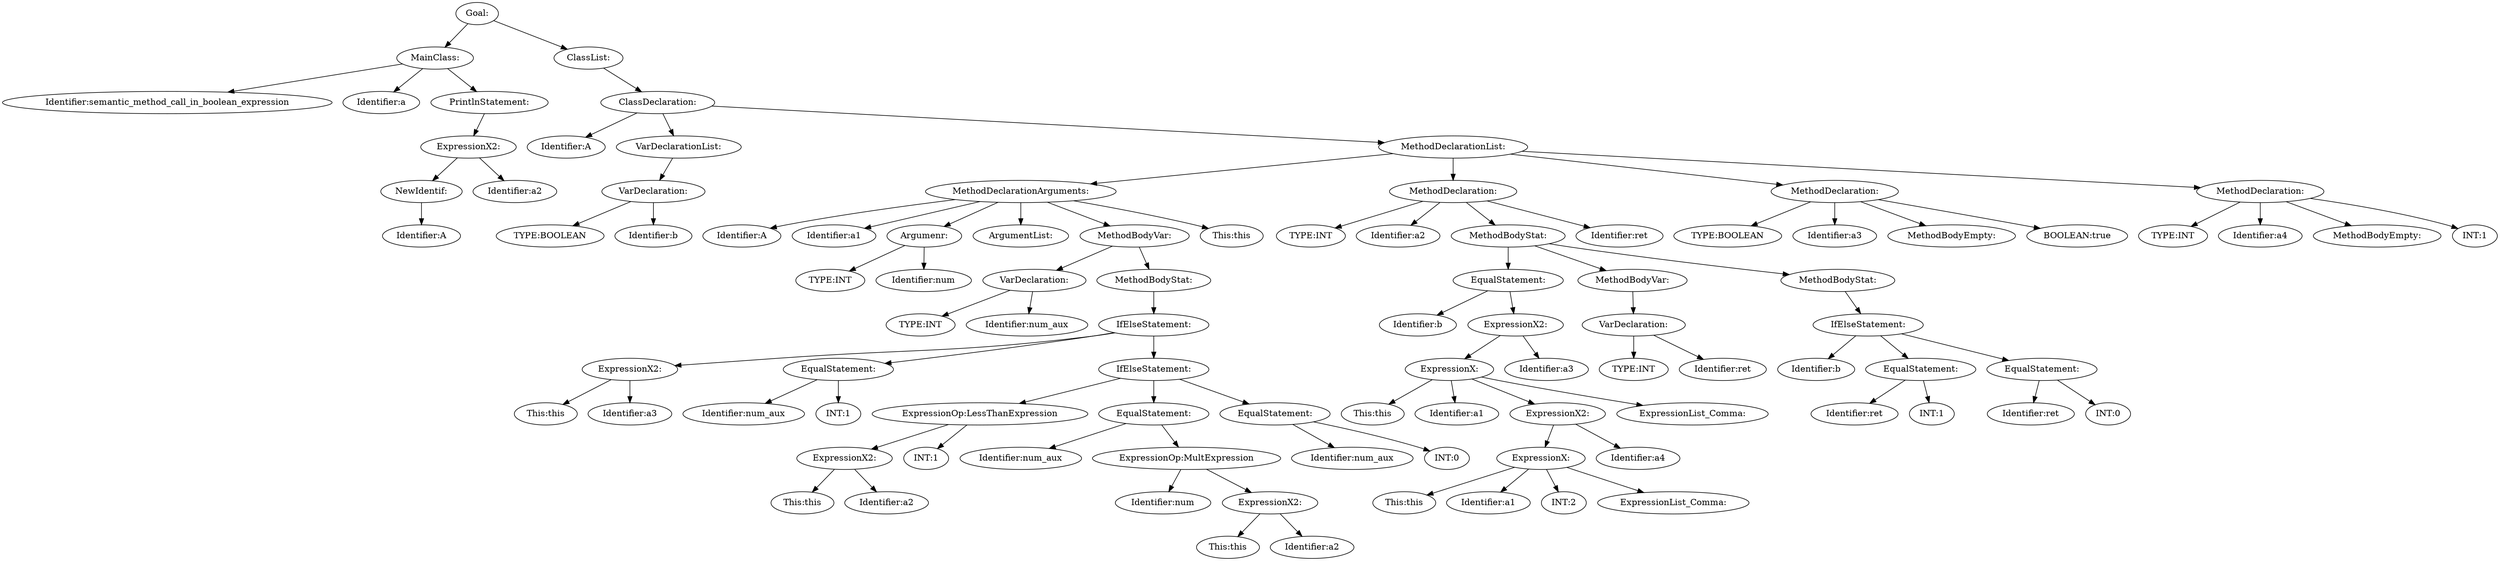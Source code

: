 digraph {
n0 [label="Goal:"];
n1 [label="MainClass:"];
n2 [label="Identifier:semantic_method_call_in_boolean_expression"];
n1 -> n2
n3 [label="Identifier:a"];
n1 -> n3
n4 [label="PrintlnStatement:"];
n5 [label="ExpressionX2:"];
n6 [label="NewIdentif:"];
n7 [label="Identifier:A"];
n6 -> n7
n5 -> n6
n8 [label="Identifier:a2"];
n5 -> n8
n4 -> n5
n1 -> n4
n0 -> n1
n9 [label="ClassList:"];
n10 [label="ClassDeclaration:"];
n11 [label="Identifier:A"];
n10 -> n11
n12 [label="VarDeclarationList:"];
n13 [label="VarDeclaration:"];
n14 [label="TYPE:BOOLEAN"];
n13 -> n14
n15 [label="Identifier:b"];
n13 -> n15
n12 -> n13
n10 -> n12
n16 [label="MethodDeclarationList:"];
n17 [label="MethodDeclarationArguments:"];
n18 [label="Identifier:A"];
n17 -> n18
n19 [label="Identifier:a1"];
n17 -> n19
n20 [label="Argumenr:"];
n21 [label="TYPE:INT"];
n20 -> n21
n22 [label="Identifier:num"];
n20 -> n22
n17 -> n20
n23 [label="ArgumentList:"];
n17 -> n23
n24 [label="MethodBodyVar:"];
n25 [label="VarDeclaration:"];
n26 [label="TYPE:INT"];
n25 -> n26
n27 [label="Identifier:num_aux"];
n25 -> n27
n24 -> n25
n28 [label="MethodBodyStat:"];
n29 [label="IfElseStatement:"];
n30 [label="ExpressionX2:"];
n31 [label="This:this"];
n30 -> n31
n32 [label="Identifier:a3"];
n30 -> n32
n29 -> n30
n33 [label="EqualStatement:"];
n34 [label="Identifier:num_aux"];
n33 -> n34
n35 [label="INT:1"];
n33 -> n35
n29 -> n33
n36 [label="IfElseStatement:"];
n37 [label="ExpressionOp:LessThanExpression"];
n38 [label="ExpressionX2:"];
n39 [label="This:this"];
n38 -> n39
n40 [label="Identifier:a2"];
n38 -> n40
n37 -> n38
n41 [label="INT:1"];
n37 -> n41
n36 -> n37
n42 [label="EqualStatement:"];
n43 [label="Identifier:num_aux"];
n42 -> n43
n44 [label="ExpressionOp:MultExpression"];
n45 [label="Identifier:num"];
n44 -> n45
n46 [label="ExpressionX2:"];
n47 [label="This:this"];
n46 -> n47
n48 [label="Identifier:a2"];
n46 -> n48
n44 -> n46
n42 -> n44
n36 -> n42
n49 [label="EqualStatement:"];
n50 [label="Identifier:num_aux"];
n49 -> n50
n51 [label="INT:0"];
n49 -> n51
n36 -> n49
n29 -> n36
n28 -> n29
n24 -> n28
n17 -> n24
n52 [label="This:this"];
n17 -> n52
n16 -> n17
n53 [label="MethodDeclaration:"];
n54 [label="TYPE:INT"];
n53 -> n54
n55 [label="Identifier:a2"];
n53 -> n55
n56 [label="MethodBodyStat:"];
n57 [label="EqualStatement:"];
n58 [label="Identifier:b"];
n57 -> n58
n59 [label="ExpressionX2:"];
n60 [label="ExpressionX:"];
n61 [label="This:this"];
n60 -> n61
n62 [label="Identifier:a1"];
n60 -> n62
n63 [label="ExpressionX2:"];
n64 [label="ExpressionX:"];
n65 [label="This:this"];
n64 -> n65
n66 [label="Identifier:a1"];
n64 -> n66
n67 [label="INT:2"];
n64 -> n67
n68 [label="ExpressionList_Comma:"];
n64 -> n68
n63 -> n64
n69 [label="Identifier:a4"];
n63 -> n69
n60 -> n63
n70 [label="ExpressionList_Comma:"];
n60 -> n70
n59 -> n60
n71 [label="Identifier:a3"];
n59 -> n71
n57 -> n59
n56 -> n57
n72 [label="MethodBodyVar:"];
n73 [label="VarDeclaration:"];
n74 [label="TYPE:INT"];
n73 -> n74
n75 [label="Identifier:ret"];
n73 -> n75
n72 -> n73
n56 -> n72
n76 [label="MethodBodyStat:"];
n77 [label="IfElseStatement:"];
n78 [label="Identifier:b"];
n77 -> n78
n79 [label="EqualStatement:"];
n80 [label="Identifier:ret"];
n79 -> n80
n81 [label="INT:1"];
n79 -> n81
n77 -> n79
n82 [label="EqualStatement:"];
n83 [label="Identifier:ret"];
n82 -> n83
n84 [label="INT:0"];
n82 -> n84
n77 -> n82
n76 -> n77
n56 -> n76
n53 -> n56
n85 [label="Identifier:ret"];
n53 -> n85
n16 -> n53
n86 [label="MethodDeclaration:"];
n87 [label="TYPE:BOOLEAN"];
n86 -> n87
n88 [label="Identifier:a3"];
n86 -> n88
n89 [label="MethodBodyEmpty:"];
n86 -> n89
n90 [label="BOOLEAN:true"];
n86 -> n90
n16 -> n86
n91 [label="MethodDeclaration:"];
n92 [label="TYPE:INT"];
n91 -> n92
n93 [label="Identifier:a4"];
n91 -> n93
n94 [label="MethodBodyEmpty:"];
n91 -> n94
n95 [label="INT:1"];
n91 -> n95
n16 -> n91
n10 -> n16
n9 -> n10
n0 -> n9
}
